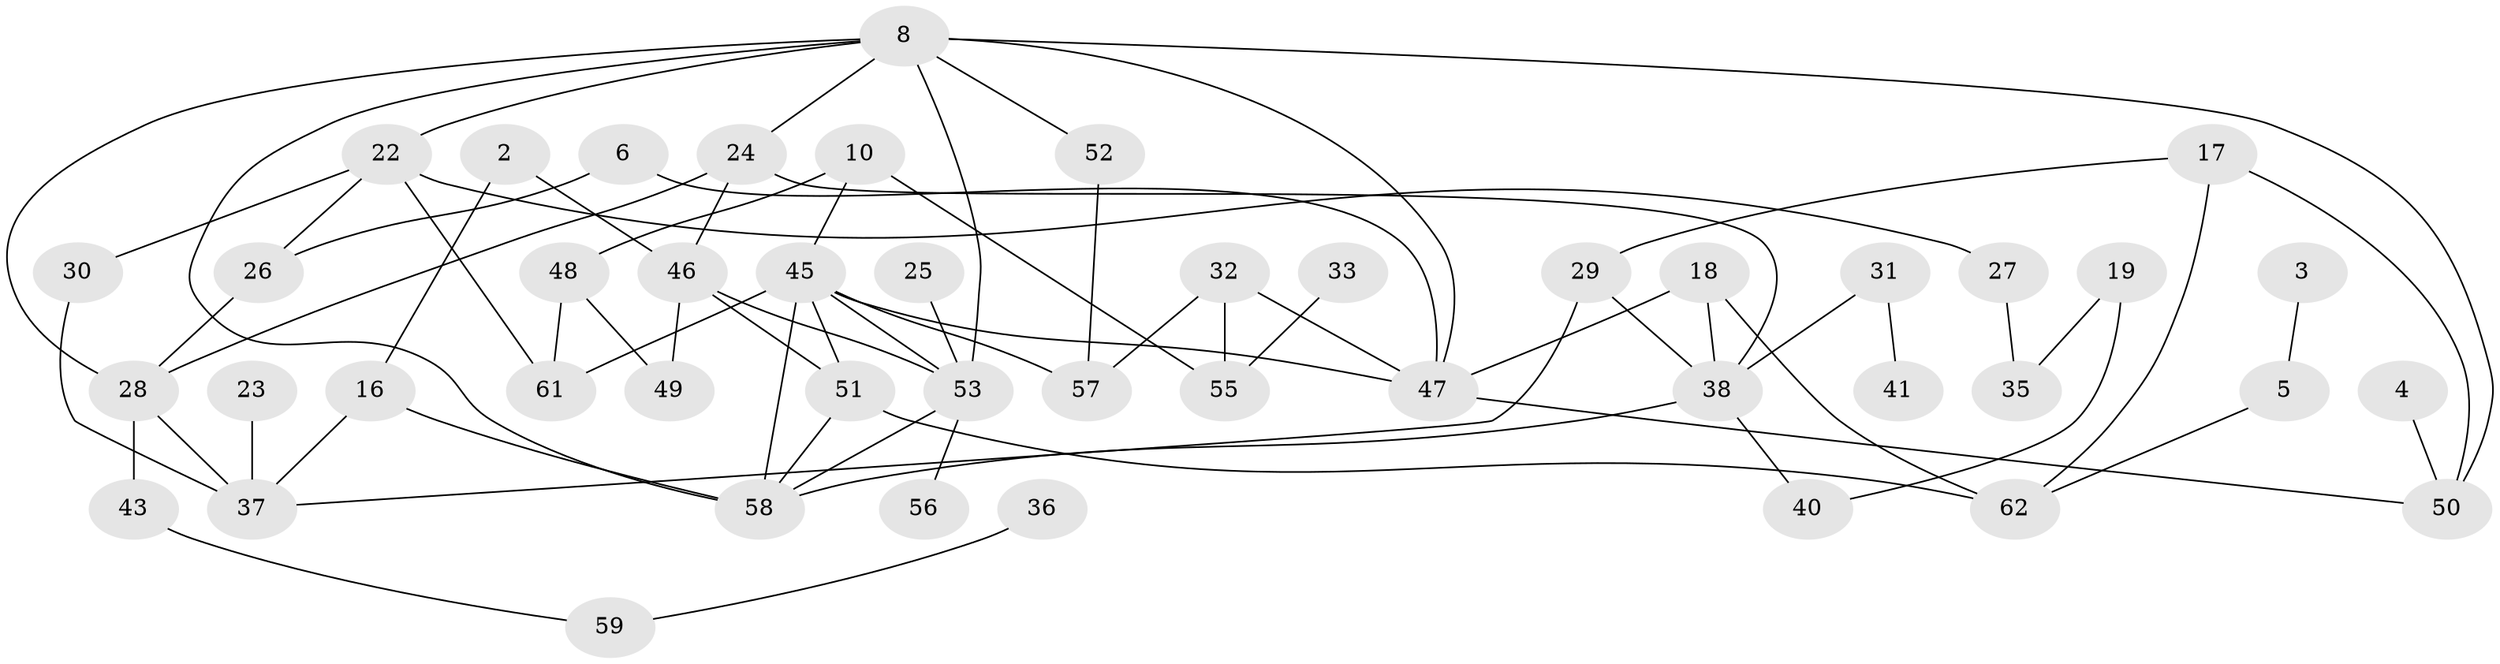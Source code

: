 // original degree distribution, {2: 0.30392156862745096, 0: 0.13725490196078433, 6: 0.0392156862745098, 3: 0.2549019607843137, 1: 0.1568627450980392, 4: 0.049019607843137254, 5: 0.049019607843137254, 9: 0.00980392156862745}
// Generated by graph-tools (version 1.1) at 2025/35/03/04/25 23:35:45]
// undirected, 46 vertices, 71 edges
graph export_dot {
  node [color=gray90,style=filled];
  2;
  3;
  4;
  5;
  6;
  8;
  10;
  16;
  17;
  18;
  19;
  22;
  23;
  24;
  25;
  26;
  27;
  28;
  29;
  30;
  31;
  32;
  33;
  35;
  36;
  37;
  38;
  40;
  41;
  43;
  45;
  46;
  47;
  48;
  49;
  50;
  51;
  52;
  53;
  55;
  56;
  57;
  58;
  59;
  61;
  62;
  2 -- 16 [weight=1.0];
  2 -- 46 [weight=1.0];
  3 -- 5 [weight=1.0];
  4 -- 50 [weight=1.0];
  5 -- 62 [weight=1.0];
  6 -- 26 [weight=1.0];
  6 -- 47 [weight=1.0];
  8 -- 22 [weight=1.0];
  8 -- 24 [weight=1.0];
  8 -- 28 [weight=1.0];
  8 -- 47 [weight=1.0];
  8 -- 50 [weight=1.0];
  8 -- 52 [weight=1.0];
  8 -- 53 [weight=1.0];
  8 -- 58 [weight=1.0];
  10 -- 45 [weight=1.0];
  10 -- 48 [weight=1.0];
  10 -- 55 [weight=1.0];
  16 -- 37 [weight=1.0];
  16 -- 58 [weight=1.0];
  17 -- 29 [weight=1.0];
  17 -- 50 [weight=1.0];
  17 -- 62 [weight=1.0];
  18 -- 38 [weight=1.0];
  18 -- 47 [weight=1.0];
  18 -- 62 [weight=1.0];
  19 -- 35 [weight=1.0];
  19 -- 40 [weight=1.0];
  22 -- 26 [weight=1.0];
  22 -- 27 [weight=1.0];
  22 -- 30 [weight=1.0];
  22 -- 61 [weight=1.0];
  23 -- 37 [weight=1.0];
  24 -- 28 [weight=1.0];
  24 -- 38 [weight=1.0];
  24 -- 46 [weight=1.0];
  25 -- 53 [weight=1.0];
  26 -- 28 [weight=1.0];
  27 -- 35 [weight=2.0];
  28 -- 37 [weight=1.0];
  28 -- 43 [weight=1.0];
  29 -- 37 [weight=1.0];
  29 -- 38 [weight=1.0];
  30 -- 37 [weight=1.0];
  31 -- 38 [weight=3.0];
  31 -- 41 [weight=1.0];
  32 -- 47 [weight=1.0];
  32 -- 55 [weight=1.0];
  32 -- 57 [weight=1.0];
  33 -- 55 [weight=1.0];
  36 -- 59 [weight=1.0];
  38 -- 40 [weight=1.0];
  38 -- 58 [weight=1.0];
  43 -- 59 [weight=1.0];
  45 -- 47 [weight=2.0];
  45 -- 51 [weight=1.0];
  45 -- 53 [weight=1.0];
  45 -- 57 [weight=1.0];
  45 -- 58 [weight=2.0];
  45 -- 61 [weight=1.0];
  46 -- 49 [weight=1.0];
  46 -- 51 [weight=1.0];
  46 -- 53 [weight=1.0];
  47 -- 50 [weight=1.0];
  48 -- 49 [weight=1.0];
  48 -- 61 [weight=1.0];
  51 -- 58 [weight=1.0];
  51 -- 62 [weight=1.0];
  52 -- 57 [weight=1.0];
  53 -- 56 [weight=1.0];
  53 -- 58 [weight=1.0];
}
